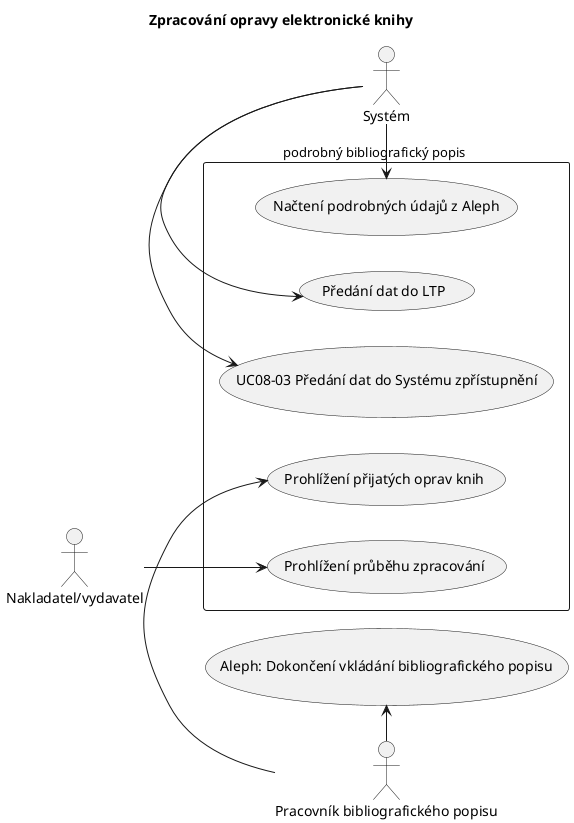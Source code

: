 @startuml
left to right direction
title Zpracování opravy elektronické knihy
skinparam packageStyle rect

actor :Nakladatel/vydavatel:
actor :Systém:
actor :Pracovník bibliografického popisu:

rectangle  {
	   :Systém: -left-> (Načtení podrobných údajů z Aleph) : podrobný bibliografický popis
	   :Systém: -left-> (Předání dat do LTP)
	   :Systém: -left-> (UC08-03 Předání dat do Systému zpřístupnění)
	   :Pracovník bibliografického popisu: -left-> (Prohlížení přijatých oprav knih)
	   :Nakladatel/vydavatel: -->(Prohlížení průběhu zpracování)
}
:Pracovník bibliografického popisu: -left-> (Aleph: Dokončení vkládání bibliografického popisu)
@enduml

